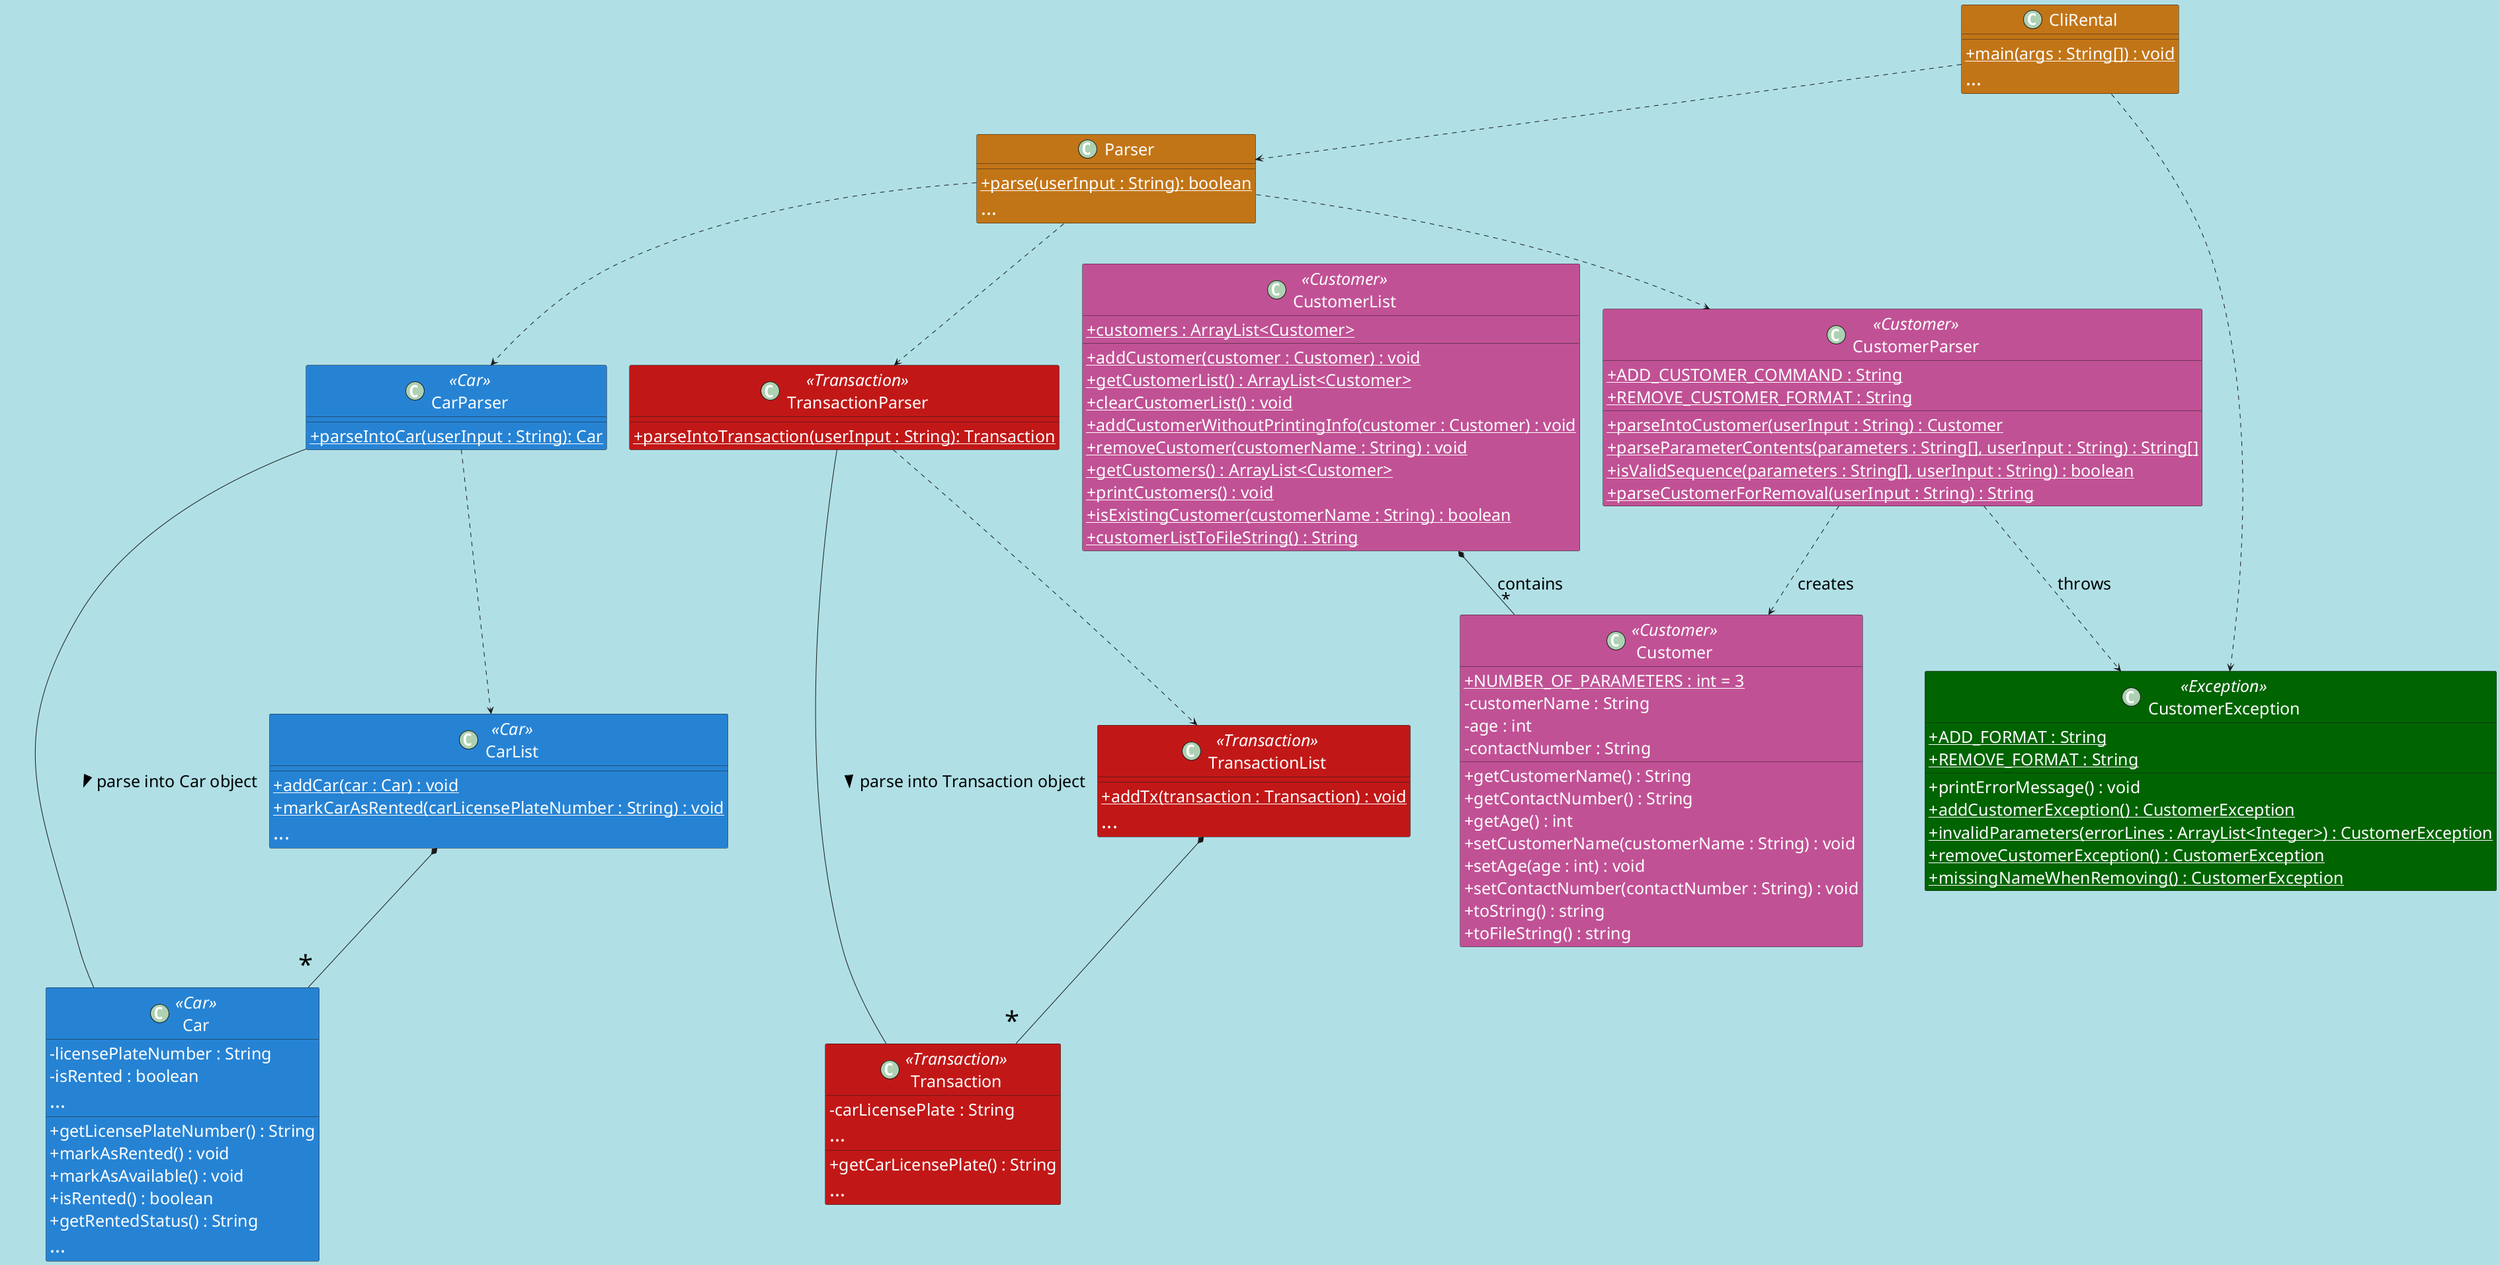 @startuml
'https://plantuml.com/class-diagram

skinparam {
classAttributeIconSize 0
defaultFontColor white
defaultFontSize 25
backgroundColor PowderBlue
ArrowFontSize 25
ArrowFontColor black
}

skinparam class {
BackgroundColor #c27517
BackgroundColor<<Car>> #2683d4
BackgroundColor<<Transaction>> #c21717
BackgroundColor<<Customer>> #c15195
BackgroundColor<<Exception>> #006400
}

class CliRental {
{method}{static} +main(args : String[]) : void
{method}<font size=30>...
}

class Parser {
{method}{static} +parse(userInput : String): boolean
{method}<font size=30>...
}
class CarParser <<Car>>{
{method}{static} +parseIntoCar(userInput : String): Car
}

class TransactionParser <<Transaction>>{
{method}{static} +parseIntoTransaction(userInput : String): Transaction
}

class Car <<Car>>{
{field} -licensePlateNumber : String
{field} -isRented : boolean
<font size=30>...
{method} +getLicensePlateNumber() : String
{method} +markAsRented() : void
{method} +markAsAvailable() : void
{method} +isRented() : boolean
{method} +getRentedStatus() : String
{method}<font size=30>...
}

class Transaction <<Transaction>>{
{field} -carLicensePlate : String
<font size=30>...
{method} +getCarLicensePlate() : String
{method}<font size=30>...
}

class CarList <<Car>>{
{method}{static} +addCar(car : Car) : void
{method}{static} +markCarAsRented(carLicensePlateNumber : String) : void
{method}<font size=30>...
}

class TransactionList <<Transaction>>{
{method}{static} +addTx(transaction : Transaction) : void
{method}<font size=30>...
}

class Customer <<Customer>> {
    {field}{static} +NUMBER_OF_PARAMETERS : int = 3
    {field}  -customerName : String
    {field}  -age : int
    {field}  -contactNumber : String
    {method} +getCustomerName() : String
    {method} +getContactNumber() : String
    {method} +getAge() : int
    {method} +setCustomerName(customerName : String) : void
    {method} +setAge(age : int) : void
    {method} +setContactNumber(contactNumber : String) : void
    {method} +toString() : string
    {method} +toFileString() : string
}

class CustomerList <<Customer>> {
    {field}{static}  +customers : ArrayList<Customer>
    {method}{static} +addCustomer(customer : Customer) : void
    {method}{static} +getCustomerList() : ArrayList<Customer>
    {method}{static} +clearCustomerList() : void
    {method}{static} +addCustomerWithoutPrintingInfo(customer : Customer) : void
    {method}{static} +removeCustomer(customerName : String) : void
    {method}{static} +getCustomers() : ArrayList<Customer>
    {method}{static} +printCustomers() : void
    {method}{static} +isExistingCustomer(customerName : String) : boolean
    {method}{static} +customerListToFileString() : String
}

class CustomerParser <<Customer>> {
    {field}{static}  +ADD_CUSTOMER_COMMAND : String
    {field}{static}  +REMOVE_CUSTOMER_FORMAT : String
    {method}{static} +parseIntoCustomer(userInput : String) : Customer
    {method}{static} +parseParameterContents(parameters : String[], userInput : String) : String[]
    {method}{static} +isValidSequence(parameters : String[], userInput : String) : boolean
    {method}{static} +parseCustomerForRemoval(userInput : String) : String
}

class CustomerException <<Exception>> {
    {field}{static} +ADD_FORMAT : String
    {field}{static} +REMOVE_FORMAT : String
    {method} +printErrorMessage() : void
    {method}{static} +addCustomerException() : CustomerException
    {method}{static} +invalidParameters(errorLines : ArrayList<Integer>) : CustomerException
    {method}{static} +removeCustomerException() : CustomerException
    {method}{static} +missingNameWhenRemoving() : CustomerException
}

CliRental ..> Parser
CliRental ..> CustomerException

Parser ..> CarParser
Parser ..> TransactionParser
Parser ..> CustomerParser

CarParser -- Car: <font color=black>parse into Car object >
CarParser ..> CarList

TransactionParser -- Transaction : parse into Transaction object >
TransactionParser ..> TransactionList

CarList *-- "<font color=black size=40>*" Car
TransactionList *-- "<font color=black size=40>*" Transaction

CustomerParser ..> Customer : "creates"
CustomerParser ..> CustomerException : "throws"

CustomerList  *-- "*" Customer : "contains"
@enduml